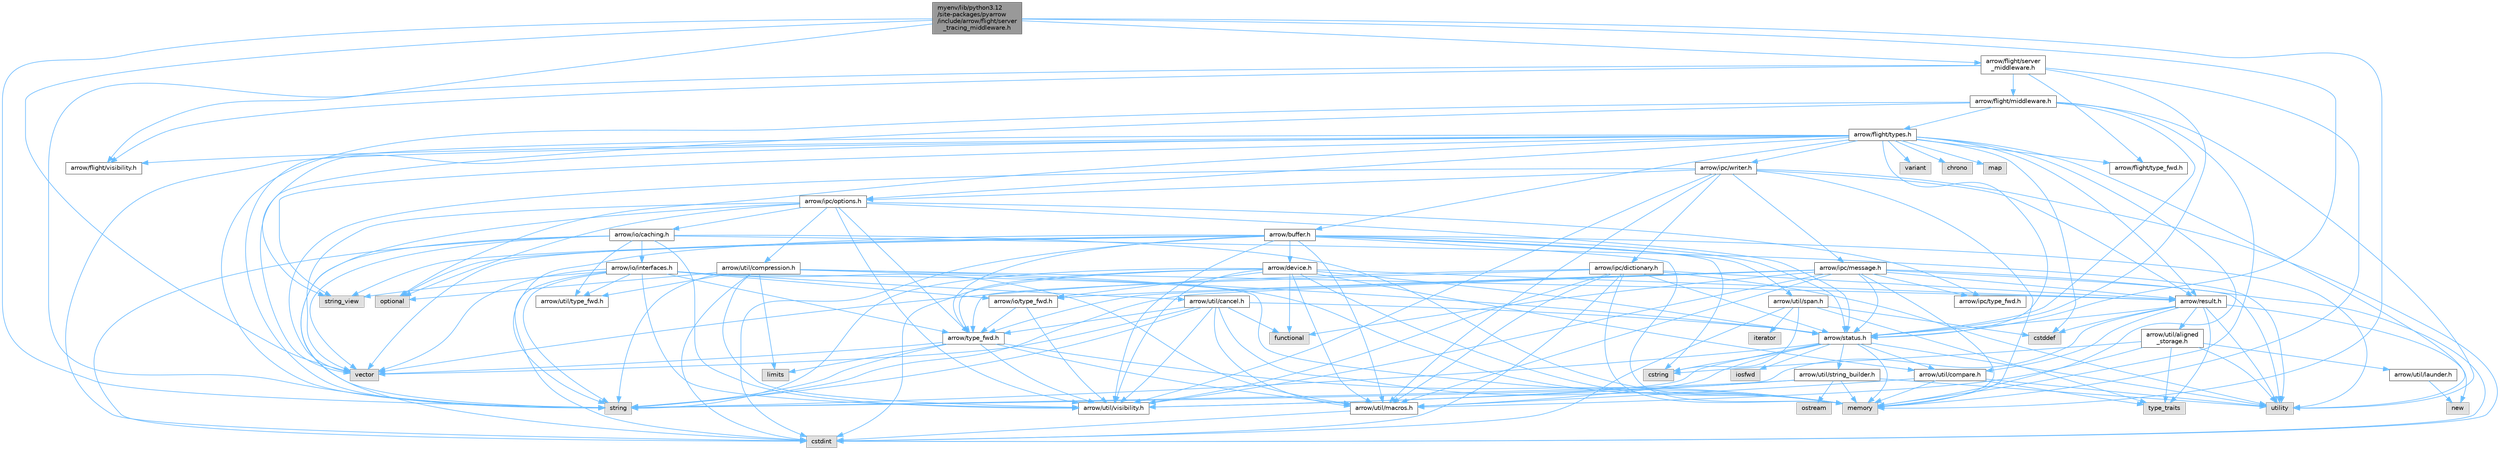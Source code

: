 digraph "myenv/lib/python3.12/site-packages/pyarrow/include/arrow/flight/server_tracing_middleware.h"
{
 // LATEX_PDF_SIZE
  bgcolor="transparent";
  edge [fontname=Helvetica,fontsize=10,labelfontname=Helvetica,labelfontsize=10];
  node [fontname=Helvetica,fontsize=10,shape=box,height=0.2,width=0.4];
  Node1 [id="Node000001",label="myenv/lib/python3.12\l/site-packages/pyarrow\l/include/arrow/flight/server\l_tracing_middleware.h",height=0.2,width=0.4,color="gray40", fillcolor="grey60", style="filled", fontcolor="black",tooltip=" "];
  Node1 -> Node2 [id="edge1_Node000001_Node000002",color="steelblue1",style="solid",tooltip=" "];
  Node2 [id="Node000002",label="memory",height=0.2,width=0.4,color="grey60", fillcolor="#E0E0E0", style="filled",tooltip=" "];
  Node1 -> Node3 [id="edge2_Node000001_Node000003",color="steelblue1",style="solid",tooltip=" "];
  Node3 [id="Node000003",label="string",height=0.2,width=0.4,color="grey60", fillcolor="#E0E0E0", style="filled",tooltip=" "];
  Node1 -> Node4 [id="edge3_Node000001_Node000004",color="steelblue1",style="solid",tooltip=" "];
  Node4 [id="Node000004",label="vector",height=0.2,width=0.4,color="grey60", fillcolor="#E0E0E0", style="filled",tooltip=" "];
  Node1 -> Node5 [id="edge4_Node000001_Node000005",color="steelblue1",style="solid",tooltip=" "];
  Node5 [id="Node000005",label="arrow/flight/server\l_middleware.h",height=0.2,width=0.4,color="grey40", fillcolor="white", style="filled",URL="$server__middleware_8h.html",tooltip=" "];
  Node5 -> Node2 [id="edge5_Node000005_Node000002",color="steelblue1",style="solid",tooltip=" "];
  Node5 -> Node3 [id="edge6_Node000005_Node000003",color="steelblue1",style="solid",tooltip=" "];
  Node5 -> Node6 [id="edge7_Node000005_Node000006",color="steelblue1",style="solid",tooltip=" "];
  Node6 [id="Node000006",label="arrow/flight/middleware.h",height=0.2,width=0.4,color="grey40", fillcolor="white", style="filled",URL="$middleware_8h.html",tooltip=" "];
  Node6 -> Node2 [id="edge8_Node000006_Node000002",color="steelblue1",style="solid",tooltip=" "];
  Node6 -> Node3 [id="edge9_Node000006_Node000003",color="steelblue1",style="solid",tooltip=" "];
  Node6 -> Node7 [id="edge10_Node000006_Node000007",color="steelblue1",style="solid",tooltip=" "];
  Node7 [id="Node000007",label="string_view",height=0.2,width=0.4,color="grey60", fillcolor="#E0E0E0", style="filled",tooltip=" "];
  Node6 -> Node8 [id="edge11_Node000006_Node000008",color="steelblue1",style="solid",tooltip=" "];
  Node8 [id="Node000008",label="utility",height=0.2,width=0.4,color="grey60", fillcolor="#E0E0E0", style="filled",tooltip=" "];
  Node6 -> Node9 [id="edge12_Node000006_Node000009",color="steelblue1",style="solid",tooltip=" "];
  Node9 [id="Node000009",label="arrow/flight/types.h",height=0.2,width=0.4,color="grey40", fillcolor="white", style="filled",URL="$arrow_2flight_2types_8h.html",tooltip=" "];
  Node9 -> Node10 [id="edge13_Node000009_Node000010",color="steelblue1",style="solid",tooltip=" "];
  Node10 [id="Node000010",label="chrono",height=0.2,width=0.4,color="grey60", fillcolor="#E0E0E0", style="filled",tooltip=" "];
  Node9 -> Node11 [id="edge14_Node000009_Node000011",color="steelblue1",style="solid",tooltip=" "];
  Node11 [id="Node000011",label="cstddef",height=0.2,width=0.4,color="grey60", fillcolor="#E0E0E0", style="filled",tooltip=" "];
  Node9 -> Node12 [id="edge15_Node000009_Node000012",color="steelblue1",style="solid",tooltip=" "];
  Node12 [id="Node000012",label="cstdint",height=0.2,width=0.4,color="grey60", fillcolor="#E0E0E0", style="filled",tooltip=" "];
  Node9 -> Node13 [id="edge16_Node000009_Node000013",color="steelblue1",style="solid",tooltip=" "];
  Node13 [id="Node000013",label="map",height=0.2,width=0.4,color="grey60", fillcolor="#E0E0E0", style="filled",tooltip=" "];
  Node9 -> Node2 [id="edge17_Node000009_Node000002",color="steelblue1",style="solid",tooltip=" "];
  Node9 -> Node14 [id="edge18_Node000009_Node000014",color="steelblue1",style="solid",tooltip=" "];
  Node14 [id="Node000014",label="optional",height=0.2,width=0.4,color="grey60", fillcolor="#E0E0E0", style="filled",tooltip=" "];
  Node9 -> Node3 [id="edge19_Node000009_Node000003",color="steelblue1",style="solid",tooltip=" "];
  Node9 -> Node7 [id="edge20_Node000009_Node000007",color="steelblue1",style="solid",tooltip=" "];
  Node9 -> Node8 [id="edge21_Node000009_Node000008",color="steelblue1",style="solid",tooltip=" "];
  Node9 -> Node15 [id="edge22_Node000009_Node000015",color="steelblue1",style="solid",tooltip=" "];
  Node15 [id="Node000015",label="variant",height=0.2,width=0.4,color="grey60", fillcolor="#E0E0E0", style="filled",tooltip=" "];
  Node9 -> Node4 [id="edge23_Node000009_Node000004",color="steelblue1",style="solid",tooltip=" "];
  Node9 -> Node16 [id="edge24_Node000009_Node000016",color="steelblue1",style="solid",tooltip=" "];
  Node16 [id="Node000016",label="arrow/buffer.h",height=0.2,width=0.4,color="grey40", fillcolor="white", style="filled",URL="$buffer_8h.html",tooltip=" "];
  Node16 -> Node12 [id="edge25_Node000016_Node000012",color="steelblue1",style="solid",tooltip=" "];
  Node16 -> Node17 [id="edge26_Node000016_Node000017",color="steelblue1",style="solid",tooltip=" "];
  Node17 [id="Node000017",label="cstring",height=0.2,width=0.4,color="grey60", fillcolor="#E0E0E0", style="filled",tooltip=" "];
  Node16 -> Node2 [id="edge27_Node000016_Node000002",color="steelblue1",style="solid",tooltip=" "];
  Node16 -> Node14 [id="edge28_Node000016_Node000014",color="steelblue1",style="solid",tooltip=" "];
  Node16 -> Node3 [id="edge29_Node000016_Node000003",color="steelblue1",style="solid",tooltip=" "];
  Node16 -> Node7 [id="edge30_Node000016_Node000007",color="steelblue1",style="solid",tooltip=" "];
  Node16 -> Node8 [id="edge31_Node000016_Node000008",color="steelblue1",style="solid",tooltip=" "];
  Node16 -> Node4 [id="edge32_Node000016_Node000004",color="steelblue1",style="solid",tooltip=" "];
  Node16 -> Node18 [id="edge33_Node000016_Node000018",color="steelblue1",style="solid",tooltip=" "];
  Node18 [id="Node000018",label="arrow/device.h",height=0.2,width=0.4,color="grey40", fillcolor="white", style="filled",URL="$device_8h.html",tooltip=" "];
  Node18 -> Node12 [id="edge34_Node000018_Node000012",color="steelblue1",style="solid",tooltip=" "];
  Node18 -> Node19 [id="edge35_Node000018_Node000019",color="steelblue1",style="solid",tooltip=" "];
  Node19 [id="Node000019",label="functional",height=0.2,width=0.4,color="grey60", fillcolor="#E0E0E0", style="filled",tooltip=" "];
  Node18 -> Node2 [id="edge36_Node000018_Node000002",color="steelblue1",style="solid",tooltip=" "];
  Node18 -> Node3 [id="edge37_Node000018_Node000003",color="steelblue1",style="solid",tooltip=" "];
  Node18 -> Node20 [id="edge38_Node000018_Node000020",color="steelblue1",style="solid",tooltip=" "];
  Node20 [id="Node000020",label="arrow/io/type_fwd.h",height=0.2,width=0.4,color="grey40", fillcolor="white", style="filled",URL="$arrow_2io_2type__fwd_8h.html",tooltip=" "];
  Node20 -> Node21 [id="edge39_Node000020_Node000021",color="steelblue1",style="solid",tooltip=" "];
  Node21 [id="Node000021",label="arrow/type_fwd.h",height=0.2,width=0.4,color="grey40", fillcolor="white", style="filled",URL="$arrow_2type__fwd_8h.html",tooltip=" "];
  Node21 -> Node22 [id="edge40_Node000021_Node000022",color="steelblue1",style="solid",tooltip=" "];
  Node22 [id="Node000022",label="limits",height=0.2,width=0.4,color="grey60", fillcolor="#E0E0E0", style="filled",tooltip=" "];
  Node21 -> Node2 [id="edge41_Node000021_Node000002",color="steelblue1",style="solid",tooltip=" "];
  Node21 -> Node3 [id="edge42_Node000021_Node000003",color="steelblue1",style="solid",tooltip=" "];
  Node21 -> Node4 [id="edge43_Node000021_Node000004",color="steelblue1",style="solid",tooltip=" "];
  Node21 -> Node23 [id="edge44_Node000021_Node000023",color="steelblue1",style="solid",tooltip=" "];
  Node23 [id="Node000023",label="arrow/util/macros.h",height=0.2,width=0.4,color="grey40", fillcolor="white", style="filled",URL="$macros_8h.html",tooltip=" "];
  Node23 -> Node12 [id="edge45_Node000023_Node000012",color="steelblue1",style="solid",tooltip=" "];
  Node21 -> Node24 [id="edge46_Node000021_Node000024",color="steelblue1",style="solid",tooltip=" "];
  Node24 [id="Node000024",label="arrow/util/visibility.h",height=0.2,width=0.4,color="grey40", fillcolor="white", style="filled",URL="$include_2arrow_2util_2visibility_8h.html",tooltip=" "];
  Node20 -> Node24 [id="edge47_Node000020_Node000024",color="steelblue1",style="solid",tooltip=" "];
  Node18 -> Node25 [id="edge48_Node000018_Node000025",color="steelblue1",style="solid",tooltip=" "];
  Node25 [id="Node000025",label="arrow/result.h",height=0.2,width=0.4,color="grey40", fillcolor="white", style="filled",URL="$result_8h.html",tooltip=" "];
  Node25 -> Node11 [id="edge49_Node000025_Node000011",color="steelblue1",style="solid",tooltip=" "];
  Node25 -> Node26 [id="edge50_Node000025_Node000026",color="steelblue1",style="solid",tooltip=" "];
  Node26 [id="Node000026",label="new",height=0.2,width=0.4,color="grey60", fillcolor="#E0E0E0", style="filled",tooltip=" "];
  Node25 -> Node3 [id="edge51_Node000025_Node000003",color="steelblue1",style="solid",tooltip=" "];
  Node25 -> Node27 [id="edge52_Node000025_Node000027",color="steelblue1",style="solid",tooltip=" "];
  Node27 [id="Node000027",label="type_traits",height=0.2,width=0.4,color="grey60", fillcolor="#E0E0E0", style="filled",tooltip=" "];
  Node25 -> Node8 [id="edge53_Node000025_Node000008",color="steelblue1",style="solid",tooltip=" "];
  Node25 -> Node28 [id="edge54_Node000025_Node000028",color="steelblue1",style="solid",tooltip=" "];
  Node28 [id="Node000028",label="arrow/status.h",height=0.2,width=0.4,color="grey40", fillcolor="white", style="filled",URL="$status_8h.html",tooltip=" "];
  Node28 -> Node17 [id="edge55_Node000028_Node000017",color="steelblue1",style="solid",tooltip=" "];
  Node28 -> Node29 [id="edge56_Node000028_Node000029",color="steelblue1",style="solid",tooltip=" "];
  Node29 [id="Node000029",label="iosfwd",height=0.2,width=0.4,color="grey60", fillcolor="#E0E0E0", style="filled",tooltip=" "];
  Node28 -> Node2 [id="edge57_Node000028_Node000002",color="steelblue1",style="solid",tooltip=" "];
  Node28 -> Node3 [id="edge58_Node000028_Node000003",color="steelblue1",style="solid",tooltip=" "];
  Node28 -> Node8 [id="edge59_Node000028_Node000008",color="steelblue1",style="solid",tooltip=" "];
  Node28 -> Node30 [id="edge60_Node000028_Node000030",color="steelblue1",style="solid",tooltip=" "];
  Node30 [id="Node000030",label="arrow/util/compare.h",height=0.2,width=0.4,color="grey40", fillcolor="white", style="filled",URL="$util_2compare_8h.html",tooltip=" "];
  Node30 -> Node2 [id="edge61_Node000030_Node000002",color="steelblue1",style="solid",tooltip=" "];
  Node30 -> Node27 [id="edge62_Node000030_Node000027",color="steelblue1",style="solid",tooltip=" "];
  Node30 -> Node8 [id="edge63_Node000030_Node000008",color="steelblue1",style="solid",tooltip=" "];
  Node30 -> Node23 [id="edge64_Node000030_Node000023",color="steelblue1",style="solid",tooltip=" "];
  Node28 -> Node23 [id="edge65_Node000028_Node000023",color="steelblue1",style="solid",tooltip=" "];
  Node28 -> Node31 [id="edge66_Node000028_Node000031",color="steelblue1",style="solid",tooltip=" "];
  Node31 [id="Node000031",label="arrow/util/string_builder.h",height=0.2,width=0.4,color="grey40", fillcolor="white", style="filled",URL="$string__builder_8h.html",tooltip=" "];
  Node31 -> Node2 [id="edge67_Node000031_Node000002",color="steelblue1",style="solid",tooltip=" "];
  Node31 -> Node32 [id="edge68_Node000031_Node000032",color="steelblue1",style="solid",tooltip=" "];
  Node32 [id="Node000032",label="ostream",height=0.2,width=0.4,color="grey60", fillcolor="#E0E0E0", style="filled",tooltip=" "];
  Node31 -> Node3 [id="edge69_Node000031_Node000003",color="steelblue1",style="solid",tooltip=" "];
  Node31 -> Node8 [id="edge70_Node000031_Node000008",color="steelblue1",style="solid",tooltip=" "];
  Node31 -> Node24 [id="edge71_Node000031_Node000024",color="steelblue1",style="solid",tooltip=" "];
  Node28 -> Node24 [id="edge72_Node000028_Node000024",color="steelblue1",style="solid",tooltip=" "];
  Node25 -> Node33 [id="edge73_Node000025_Node000033",color="steelblue1",style="solid",tooltip=" "];
  Node33 [id="Node000033",label="arrow/util/aligned\l_storage.h",height=0.2,width=0.4,color="grey40", fillcolor="white", style="filled",URL="$aligned__storage_8h.html",tooltip=" "];
  Node33 -> Node17 [id="edge74_Node000033_Node000017",color="steelblue1",style="solid",tooltip=" "];
  Node33 -> Node27 [id="edge75_Node000033_Node000027",color="steelblue1",style="solid",tooltip=" "];
  Node33 -> Node8 [id="edge76_Node000033_Node000008",color="steelblue1",style="solid",tooltip=" "];
  Node33 -> Node34 [id="edge77_Node000033_Node000034",color="steelblue1",style="solid",tooltip=" "];
  Node34 [id="Node000034",label="arrow/util/launder.h",height=0.2,width=0.4,color="grey40", fillcolor="white", style="filled",URL="$launder_8h.html",tooltip=" "];
  Node34 -> Node26 [id="edge78_Node000034_Node000026",color="steelblue1",style="solid",tooltip=" "];
  Node33 -> Node23 [id="edge79_Node000033_Node000023",color="steelblue1",style="solid",tooltip=" "];
  Node25 -> Node30 [id="edge80_Node000025_Node000030",color="steelblue1",style="solid",tooltip=" "];
  Node18 -> Node28 [id="edge81_Node000018_Node000028",color="steelblue1",style="solid",tooltip=" "];
  Node18 -> Node21 [id="edge82_Node000018_Node000021",color="steelblue1",style="solid",tooltip=" "];
  Node18 -> Node30 [id="edge83_Node000018_Node000030",color="steelblue1",style="solid",tooltip=" "];
  Node18 -> Node23 [id="edge84_Node000018_Node000023",color="steelblue1",style="solid",tooltip=" "];
  Node18 -> Node24 [id="edge85_Node000018_Node000024",color="steelblue1",style="solid",tooltip=" "];
  Node16 -> Node28 [id="edge86_Node000016_Node000028",color="steelblue1",style="solid",tooltip=" "];
  Node16 -> Node21 [id="edge87_Node000016_Node000021",color="steelblue1",style="solid",tooltip=" "];
  Node16 -> Node23 [id="edge88_Node000016_Node000023",color="steelblue1",style="solid",tooltip=" "];
  Node16 -> Node35 [id="edge89_Node000016_Node000035",color="steelblue1",style="solid",tooltip=" "];
  Node35 [id="Node000035",label="arrow/util/span.h",height=0.2,width=0.4,color="grey40", fillcolor="white", style="filled",URL="$span_8h.html",tooltip=" "];
  Node35 -> Node11 [id="edge90_Node000035_Node000011",color="steelblue1",style="solid",tooltip=" "];
  Node35 -> Node12 [id="edge91_Node000035_Node000012",color="steelblue1",style="solid",tooltip=" "];
  Node35 -> Node17 [id="edge92_Node000035_Node000017",color="steelblue1",style="solid",tooltip=" "];
  Node35 -> Node36 [id="edge93_Node000035_Node000036",color="steelblue1",style="solid",tooltip=" "];
  Node36 [id="Node000036",label="iterator",height=0.2,width=0.4,color="grey60", fillcolor="#E0E0E0", style="filled",tooltip=" "];
  Node35 -> Node27 [id="edge94_Node000035_Node000027",color="steelblue1",style="solid",tooltip=" "];
  Node16 -> Node24 [id="edge95_Node000016_Node000024",color="steelblue1",style="solid",tooltip=" "];
  Node9 -> Node37 [id="edge96_Node000009_Node000037",color="steelblue1",style="solid",tooltip=" "];
  Node37 [id="Node000037",label="arrow/flight/type_fwd.h",height=0.2,width=0.4,color="grey40", fillcolor="white", style="filled",URL="$arrow_2flight_2type__fwd_8h.html",tooltip=" "];
  Node9 -> Node38 [id="edge97_Node000009_Node000038",color="steelblue1",style="solid",tooltip=" "];
  Node38 [id="Node000038",label="arrow/flight/visibility.h",height=0.2,width=0.4,color="grey40", fillcolor="white", style="filled",URL="$include_2arrow_2flight_2visibility_8h.html",tooltip=" "];
  Node9 -> Node39 [id="edge98_Node000009_Node000039",color="steelblue1",style="solid",tooltip=" "];
  Node39 [id="Node000039",label="arrow/ipc/options.h",height=0.2,width=0.4,color="grey40", fillcolor="white", style="filled",URL="$ipc_2options_8h.html",tooltip=" "];
  Node39 -> Node12 [id="edge99_Node000039_Node000012",color="steelblue1",style="solid",tooltip=" "];
  Node39 -> Node14 [id="edge100_Node000039_Node000014",color="steelblue1",style="solid",tooltip=" "];
  Node39 -> Node4 [id="edge101_Node000039_Node000004",color="steelblue1",style="solid",tooltip=" "];
  Node39 -> Node40 [id="edge102_Node000039_Node000040",color="steelblue1",style="solid",tooltip=" "];
  Node40 [id="Node000040",label="arrow/io/caching.h",height=0.2,width=0.4,color="grey40", fillcolor="white", style="filled",URL="$caching_8h.html",tooltip=" "];
  Node40 -> Node12 [id="edge103_Node000040_Node000012",color="steelblue1",style="solid",tooltip=" "];
  Node40 -> Node2 [id="edge104_Node000040_Node000002",color="steelblue1",style="solid",tooltip=" "];
  Node40 -> Node3 [id="edge105_Node000040_Node000003",color="steelblue1",style="solid",tooltip=" "];
  Node40 -> Node8 [id="edge106_Node000040_Node000008",color="steelblue1",style="solid",tooltip=" "];
  Node40 -> Node4 [id="edge107_Node000040_Node000004",color="steelblue1",style="solid",tooltip=" "];
  Node40 -> Node41 [id="edge108_Node000040_Node000041",color="steelblue1",style="solid",tooltip=" "];
  Node41 [id="Node000041",label="arrow/io/interfaces.h",height=0.2,width=0.4,color="grey40", fillcolor="white", style="filled",URL="$interfaces_8h.html",tooltip=" "];
  Node41 -> Node12 [id="edge109_Node000041_Node000012",color="steelblue1",style="solid",tooltip=" "];
  Node41 -> Node2 [id="edge110_Node000041_Node000002",color="steelblue1",style="solid",tooltip=" "];
  Node41 -> Node3 [id="edge111_Node000041_Node000003",color="steelblue1",style="solid",tooltip=" "];
  Node41 -> Node7 [id="edge112_Node000041_Node000007",color="steelblue1",style="solid",tooltip=" "];
  Node41 -> Node4 [id="edge113_Node000041_Node000004",color="steelblue1",style="solid",tooltip=" "];
  Node41 -> Node20 [id="edge114_Node000041_Node000020",color="steelblue1",style="solid",tooltip=" "];
  Node41 -> Node21 [id="edge115_Node000041_Node000021",color="steelblue1",style="solid",tooltip=" "];
  Node41 -> Node42 [id="edge116_Node000041_Node000042",color="steelblue1",style="solid",tooltip=" "];
  Node42 [id="Node000042",label="arrow/util/cancel.h",height=0.2,width=0.4,color="grey40", fillcolor="white", style="filled",URL="$cancel_8h.html",tooltip=" "];
  Node42 -> Node19 [id="edge117_Node000042_Node000019",color="steelblue1",style="solid",tooltip=" "];
  Node42 -> Node2 [id="edge118_Node000042_Node000002",color="steelblue1",style="solid",tooltip=" "];
  Node42 -> Node3 [id="edge119_Node000042_Node000003",color="steelblue1",style="solid",tooltip=" "];
  Node42 -> Node4 [id="edge120_Node000042_Node000004",color="steelblue1",style="solid",tooltip=" "];
  Node42 -> Node28 [id="edge121_Node000042_Node000028",color="steelblue1",style="solid",tooltip=" "];
  Node42 -> Node21 [id="edge122_Node000042_Node000021",color="steelblue1",style="solid",tooltip=" "];
  Node42 -> Node23 [id="edge123_Node000042_Node000023",color="steelblue1",style="solid",tooltip=" "];
  Node42 -> Node24 [id="edge124_Node000042_Node000024",color="steelblue1",style="solid",tooltip=" "];
  Node41 -> Node23 [id="edge125_Node000041_Node000023",color="steelblue1",style="solid",tooltip=" "];
  Node41 -> Node43 [id="edge126_Node000041_Node000043",color="steelblue1",style="solid",tooltip=" "];
  Node43 [id="Node000043",label="arrow/util/type_fwd.h",height=0.2,width=0.4,color="grey40", fillcolor="white", style="filled",URL="$arrow_2util_2type__fwd_8h.html",tooltip=" "];
  Node41 -> Node24 [id="edge127_Node000041_Node000024",color="steelblue1",style="solid",tooltip=" "];
  Node40 -> Node43 [id="edge128_Node000040_Node000043",color="steelblue1",style="solid",tooltip=" "];
  Node40 -> Node24 [id="edge129_Node000040_Node000024",color="steelblue1",style="solid",tooltip=" "];
  Node39 -> Node44 [id="edge130_Node000039_Node000044",color="steelblue1",style="solid",tooltip=" "];
  Node44 [id="Node000044",label="arrow/ipc/type_fwd.h",height=0.2,width=0.4,color="grey40", fillcolor="white", style="filled",URL="$arrow_2ipc_2type__fwd_8h.html",tooltip=" "];
  Node39 -> Node28 [id="edge131_Node000039_Node000028",color="steelblue1",style="solid",tooltip=" "];
  Node39 -> Node21 [id="edge132_Node000039_Node000021",color="steelblue1",style="solid",tooltip=" "];
  Node39 -> Node45 [id="edge133_Node000039_Node000045",color="steelblue1",style="solid",tooltip=" "];
  Node45 [id="Node000045",label="arrow/util/compression.h",height=0.2,width=0.4,color="grey40", fillcolor="white", style="filled",URL="$compression_8h.html",tooltip=" "];
  Node45 -> Node12 [id="edge134_Node000045_Node000012",color="steelblue1",style="solid",tooltip=" "];
  Node45 -> Node22 [id="edge135_Node000045_Node000022",color="steelblue1",style="solid",tooltip=" "];
  Node45 -> Node2 [id="edge136_Node000045_Node000002",color="steelblue1",style="solid",tooltip=" "];
  Node45 -> Node14 [id="edge137_Node000045_Node000014",color="steelblue1",style="solid",tooltip=" "];
  Node45 -> Node3 [id="edge138_Node000045_Node000003",color="steelblue1",style="solid",tooltip=" "];
  Node45 -> Node25 [id="edge139_Node000045_Node000025",color="steelblue1",style="solid",tooltip=" "];
  Node45 -> Node28 [id="edge140_Node000045_Node000028",color="steelblue1",style="solid",tooltip=" "];
  Node45 -> Node43 [id="edge141_Node000045_Node000043",color="steelblue1",style="solid",tooltip=" "];
  Node45 -> Node24 [id="edge142_Node000045_Node000024",color="steelblue1",style="solid",tooltip=" "];
  Node39 -> Node24 [id="edge143_Node000039_Node000024",color="steelblue1",style="solid",tooltip=" "];
  Node9 -> Node46 [id="edge144_Node000009_Node000046",color="steelblue1",style="solid",tooltip=" "];
  Node46 [id="Node000046",label="arrow/ipc/writer.h",height=0.2,width=0.4,color="grey40", fillcolor="white", style="filled",URL="$arrow_2ipc_2writer_8h.html",tooltip=" "];
  Node46 -> Node12 [id="edge145_Node000046_Node000012",color="steelblue1",style="solid",tooltip=" "];
  Node46 -> Node2 [id="edge146_Node000046_Node000002",color="steelblue1",style="solid",tooltip=" "];
  Node46 -> Node4 [id="edge147_Node000046_Node000004",color="steelblue1",style="solid",tooltip=" "];
  Node46 -> Node47 [id="edge148_Node000046_Node000047",color="steelblue1",style="solid",tooltip=" "];
  Node47 [id="Node000047",label="arrow/ipc/dictionary.h",height=0.2,width=0.4,color="grey40", fillcolor="white", style="filled",URL="$dictionary_8h.html",tooltip=" "];
  Node47 -> Node12 [id="edge149_Node000047_Node000012",color="steelblue1",style="solid",tooltip=" "];
  Node47 -> Node2 [id="edge150_Node000047_Node000002",color="steelblue1",style="solid",tooltip=" "];
  Node47 -> Node8 [id="edge151_Node000047_Node000008",color="steelblue1",style="solid",tooltip=" "];
  Node47 -> Node4 [id="edge152_Node000047_Node000004",color="steelblue1",style="solid",tooltip=" "];
  Node47 -> Node25 [id="edge153_Node000047_Node000025",color="steelblue1",style="solid",tooltip=" "];
  Node47 -> Node28 [id="edge154_Node000047_Node000028",color="steelblue1",style="solid",tooltip=" "];
  Node47 -> Node21 [id="edge155_Node000047_Node000021",color="steelblue1",style="solid",tooltip=" "];
  Node47 -> Node23 [id="edge156_Node000047_Node000023",color="steelblue1",style="solid",tooltip=" "];
  Node47 -> Node24 [id="edge157_Node000047_Node000024",color="steelblue1",style="solid",tooltip=" "];
  Node46 -> Node48 [id="edge158_Node000046_Node000048",color="steelblue1",style="solid",tooltip=" "];
  Node48 [id="Node000048",label="arrow/ipc/message.h",height=0.2,width=0.4,color="grey40", fillcolor="white", style="filled",URL="$message_8h.html",tooltip=" "];
  Node48 -> Node12 [id="edge159_Node000048_Node000012",color="steelblue1",style="solid",tooltip=" "];
  Node48 -> Node19 [id="edge160_Node000048_Node000019",color="steelblue1",style="solid",tooltip=" "];
  Node48 -> Node2 [id="edge161_Node000048_Node000002",color="steelblue1",style="solid",tooltip=" "];
  Node48 -> Node3 [id="edge162_Node000048_Node000003",color="steelblue1",style="solid",tooltip=" "];
  Node48 -> Node8 [id="edge163_Node000048_Node000008",color="steelblue1",style="solid",tooltip=" "];
  Node48 -> Node20 [id="edge164_Node000048_Node000020",color="steelblue1",style="solid",tooltip=" "];
  Node48 -> Node44 [id="edge165_Node000048_Node000044",color="steelblue1",style="solid",tooltip=" "];
  Node48 -> Node25 [id="edge166_Node000048_Node000025",color="steelblue1",style="solid",tooltip=" "];
  Node48 -> Node28 [id="edge167_Node000048_Node000028",color="steelblue1",style="solid",tooltip=" "];
  Node48 -> Node21 [id="edge168_Node000048_Node000021",color="steelblue1",style="solid",tooltip=" "];
  Node48 -> Node23 [id="edge169_Node000048_Node000023",color="steelblue1",style="solid",tooltip=" "];
  Node48 -> Node24 [id="edge170_Node000048_Node000024",color="steelblue1",style="solid",tooltip=" "];
  Node46 -> Node39 [id="edge171_Node000046_Node000039",color="steelblue1",style="solid",tooltip=" "];
  Node46 -> Node25 [id="edge172_Node000046_Node000025",color="steelblue1",style="solid",tooltip=" "];
  Node46 -> Node23 [id="edge173_Node000046_Node000023",color="steelblue1",style="solid",tooltip=" "];
  Node46 -> Node24 [id="edge174_Node000046_Node000024",color="steelblue1",style="solid",tooltip=" "];
  Node9 -> Node25 [id="edge175_Node000009_Node000025",color="steelblue1",style="solid",tooltip=" "];
  Node9 -> Node28 [id="edge176_Node000009_Node000028",color="steelblue1",style="solid",tooltip=" "];
  Node6 -> Node28 [id="edge177_Node000006_Node000028",color="steelblue1",style="solid",tooltip=" "];
  Node5 -> Node37 [id="edge178_Node000005_Node000037",color="steelblue1",style="solid",tooltip=" "];
  Node5 -> Node38 [id="edge179_Node000005_Node000038",color="steelblue1",style="solid",tooltip=" "];
  Node5 -> Node28 [id="edge180_Node000005_Node000028",color="steelblue1",style="solid",tooltip=" "];
  Node1 -> Node38 [id="edge181_Node000001_Node000038",color="steelblue1",style="solid",tooltip=" "];
  Node1 -> Node28 [id="edge182_Node000001_Node000028",color="steelblue1",style="solid",tooltip=" "];
}
